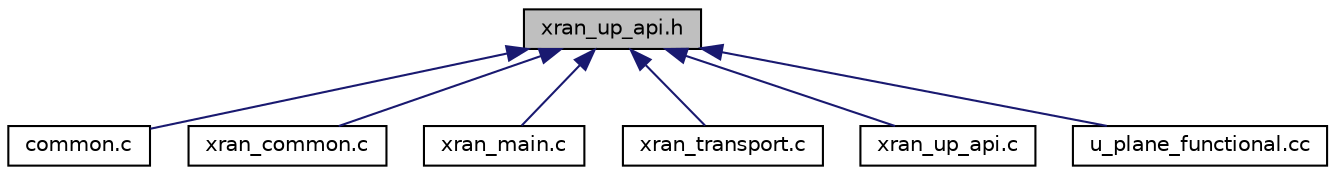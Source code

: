 digraph "xran_up_api.h"
{
 // LATEX_PDF_SIZE
  edge [fontname="Helvetica",fontsize="10",labelfontname="Helvetica",labelfontsize="10"];
  node [fontname="Helvetica",fontsize="10",shape=record];
  Node1 [label="xran_up_api.h",height=0.2,width=0.4,color="black", fillcolor="grey75", style="filled", fontcolor="black",tooltip="This file provides the definitions for User Plane Messages APIs."];
  Node1 -> Node2 [dir="back",color="midnightblue",fontsize="10",style="solid",fontname="Helvetica"];
  Node2 [label="common.c",height=0.2,width=0.4,color="black", fillcolor="white", style="filled",URL="$common_8c.html",tooltip=" "];
  Node1 -> Node3 [dir="back",color="midnightblue",fontsize="10",style="solid",fontname="Helvetica"];
  Node3 [label="xran_common.c",height=0.2,width=0.4,color="black", fillcolor="white", style="filled",URL="$xran__common_8c.html",tooltip="XRAN layer common functionality for both O-DU and O-RU as well as C-plane and U-plane."];
  Node1 -> Node4 [dir="back",color="midnightblue",fontsize="10",style="solid",fontname="Helvetica"];
  Node4 [label="xran_main.c",height=0.2,width=0.4,color="black", fillcolor="white", style="filled",URL="$xran__main_8c.html",tooltip="XRAN main functionality module."];
  Node1 -> Node5 [dir="back",color="midnightblue",fontsize="10",style="solid",fontname="Helvetica"];
  Node5 [label="xran_transport.c",height=0.2,width=0.4,color="black", fillcolor="white", style="filled",URL="$xran__transport_8c.html",tooltip="This file provides the implementation for Transport lyaer (eCPRI) API."];
  Node1 -> Node6 [dir="back",color="midnightblue",fontsize="10",style="solid",fontname="Helvetica"];
  Node6 [label="xran_up_api.c",height=0.2,width=0.4,color="black", fillcolor="white", style="filled",URL="$xran__up__api_8c.html",tooltip="This file provides the implementation of User Plane Messages APIs."];
  Node1 -> Node7 [dir="back",color="midnightblue",fontsize="10",style="solid",fontname="Helvetica"];
  Node7 [label="u_plane_functional.cc",height=0.2,width=0.4,color="black", fillcolor="white", style="filled",URL="$u__plane__functional_8cc.html",tooltip=" "];
}
